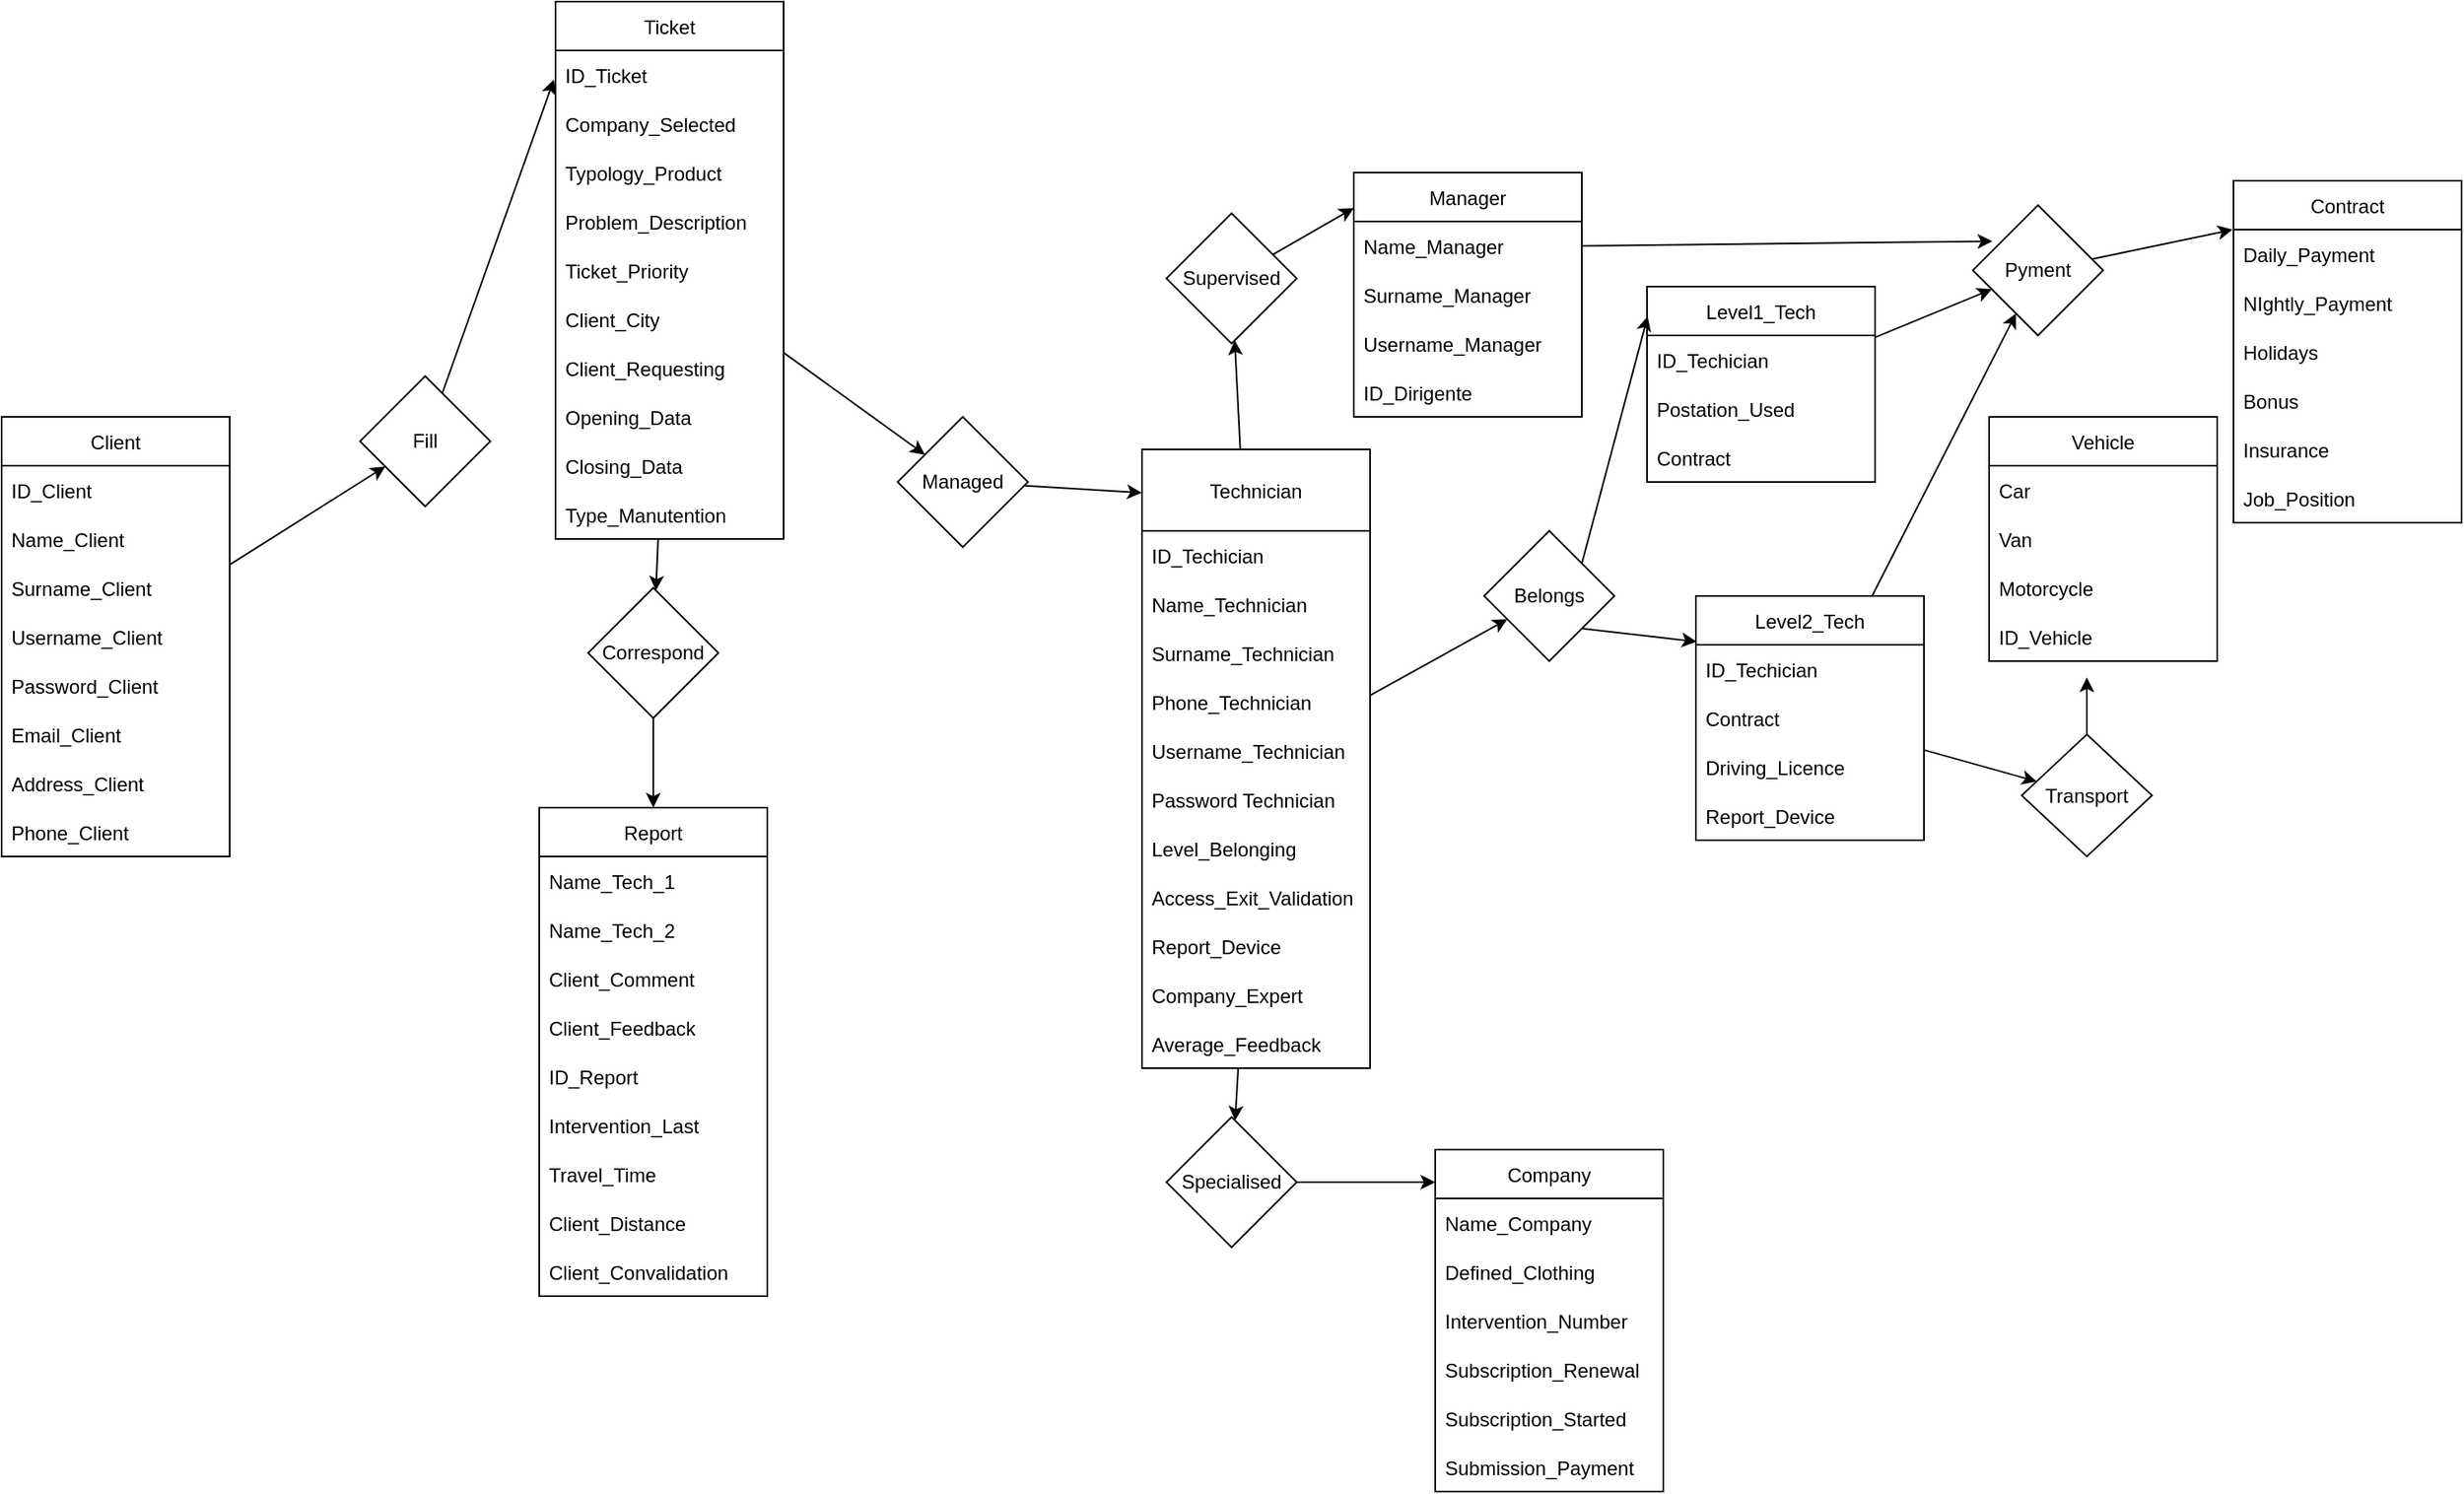 <mxfile version="16.6.4" type="device"><diagram id="C5RBs43oDa-KdzZeNtuy" name="Page-1"><mxGraphModel dx="2653" dy="1939" grid="1" gridSize="10" guides="1" tooltips="1" connect="1" arrows="1" fold="1" page="1" pageScale="1" pageWidth="827" pageHeight="1169" math="0" shadow="0"><root><mxCell id="WIyWlLk6GJQsqaUBKTNV-0"/><mxCell id="WIyWlLk6GJQsqaUBKTNV-1" parent="WIyWlLk6GJQsqaUBKTNV-0"/><mxCell id="3QxS3vAIJw-HmGF36-aS-28" value="" style="edgeStyle=none;rounded=0;orthogonalLoop=1;jettySize=auto;html=1;" parent="WIyWlLk6GJQsqaUBKTNV-1" source="3QxS3vAIJw-HmGF36-aS-18" target="3QxS3vAIJw-HmGF36-aS-27" edge="1"><mxGeometry relative="1" as="geometry"/></mxCell><object label="Client" id="3QxS3vAIJw-HmGF36-aS-18"><mxCell style="swimlane;fontStyle=0;childLayout=stackLayout;horizontal=1;startSize=30;horizontalStack=0;resizeParent=1;resizeParentMax=0;resizeLast=0;collapsible=1;marginBottom=0;" parent="WIyWlLk6GJQsqaUBKTNV-1" vertex="1"><mxGeometry x="-340" y="190" width="140" height="270" as="geometry"><mxRectangle x="-210" y="190" width="60" height="30" as="alternateBounds"/></mxGeometry></mxCell></object><mxCell id="3QxS3vAIJw-HmGF36-aS-19" value="ID_Client" style="text;strokeColor=none;fillColor=none;align=left;verticalAlign=middle;spacingLeft=4;spacingRight=4;overflow=hidden;points=[[0,0.5],[1,0.5]];portConstraint=eastwest;rotatable=0;" parent="3QxS3vAIJw-HmGF36-aS-18" vertex="1"><mxGeometry y="30" width="140" height="30" as="geometry"/></mxCell><mxCell id="3QxS3vAIJw-HmGF36-aS-20" value="Name_Client" style="text;strokeColor=none;fillColor=none;align=left;verticalAlign=middle;spacingLeft=4;spacingRight=4;overflow=hidden;points=[[0,0.5],[1,0.5]];portConstraint=eastwest;rotatable=0;" parent="3QxS3vAIJw-HmGF36-aS-18" vertex="1"><mxGeometry y="60" width="140" height="30" as="geometry"/></mxCell><mxCell id="3QxS3vAIJw-HmGF36-aS-21" value="Surname_Client" style="text;strokeColor=none;fillColor=none;align=left;verticalAlign=middle;spacingLeft=4;spacingRight=4;overflow=hidden;points=[[0,0.5],[1,0.5]];portConstraint=eastwest;rotatable=0;" parent="3QxS3vAIJw-HmGF36-aS-18" vertex="1"><mxGeometry y="90" width="140" height="30" as="geometry"/></mxCell><mxCell id="3QxS3vAIJw-HmGF36-aS-22" value="Username_Client" style="text;strokeColor=none;fillColor=none;align=left;verticalAlign=middle;spacingLeft=4;spacingRight=4;overflow=hidden;points=[[0,0.5],[1,0.5]];portConstraint=eastwest;rotatable=0;" parent="3QxS3vAIJw-HmGF36-aS-18" vertex="1"><mxGeometry y="120" width="140" height="30" as="geometry"/></mxCell><mxCell id="3QxS3vAIJw-HmGF36-aS-23" value="Password_Client" style="text;strokeColor=none;fillColor=none;align=left;verticalAlign=middle;spacingLeft=4;spacingRight=4;overflow=hidden;points=[[0,0.5],[1,0.5]];portConstraint=eastwest;rotatable=0;" parent="3QxS3vAIJw-HmGF36-aS-18" vertex="1"><mxGeometry y="150" width="140" height="30" as="geometry"/></mxCell><mxCell id="3QxS3vAIJw-HmGF36-aS-24" value="Email_Client" style="text;strokeColor=none;fillColor=none;align=left;verticalAlign=middle;spacingLeft=4;spacingRight=4;overflow=hidden;points=[[0,0.5],[1,0.5]];portConstraint=eastwest;rotatable=0;" parent="3QxS3vAIJw-HmGF36-aS-18" vertex="1"><mxGeometry y="180" width="140" height="30" as="geometry"/></mxCell><mxCell id="3QxS3vAIJw-HmGF36-aS-25" value="Address_Client" style="text;strokeColor=none;fillColor=none;align=left;verticalAlign=middle;spacingLeft=4;spacingRight=4;overflow=hidden;points=[[0,0.5],[1,0.5]];portConstraint=eastwest;rotatable=0;" parent="3QxS3vAIJw-HmGF36-aS-18" vertex="1"><mxGeometry y="210" width="140" height="30" as="geometry"/></mxCell><mxCell id="3QxS3vAIJw-HmGF36-aS-26" value="Phone_Client" style="text;strokeColor=none;fillColor=none;align=left;verticalAlign=middle;spacingLeft=4;spacingRight=4;overflow=hidden;points=[[0,0.5],[1,0.5]];portConstraint=eastwest;rotatable=0;" parent="3QxS3vAIJw-HmGF36-aS-18" vertex="1"><mxGeometry y="240" width="140" height="30" as="geometry"/></mxCell><mxCell id="3QxS3vAIJw-HmGF36-aS-110" value="" style="edgeStyle=none;rounded=0;orthogonalLoop=1;jettySize=auto;html=1;entryX=-0.007;entryY=0.145;entryDx=0;entryDy=0;entryPerimeter=0;" parent="WIyWlLk6GJQsqaUBKTNV-1" source="3QxS3vAIJw-HmGF36-aS-27" target="3QxS3vAIJw-HmGF36-aS-106" edge="1"><mxGeometry relative="1" as="geometry"/></mxCell><mxCell id="3QxS3vAIJw-HmGF36-aS-27" value="Fill" style="rhombus;whiteSpace=wrap;html=1;fontStyle=0;startSize=30;" parent="WIyWlLk6GJQsqaUBKTNV-1" vertex="1"><mxGeometry x="-120" y="165" width="80" height="80" as="geometry"/></mxCell><mxCell id="3QxS3vAIJw-HmGF36-aS-54" value="" style="edgeStyle=none;rounded=0;orthogonalLoop=1;jettySize=auto;html=1;" parent="WIyWlLk6GJQsqaUBKTNV-1" source="3QxS3vAIJw-HmGF36-aS-29" target="3QxS3vAIJw-HmGF36-aS-53" edge="1"><mxGeometry relative="1" as="geometry"/></mxCell><mxCell id="3QxS3vAIJw-HmGF36-aS-96" value="" style="edgeStyle=none;rounded=0;orthogonalLoop=1;jettySize=auto;html=1;" parent="WIyWlLk6GJQsqaUBKTNV-1" source="3QxS3vAIJw-HmGF36-aS-29" target="3QxS3vAIJw-HmGF36-aS-95" edge="1"><mxGeometry relative="1" as="geometry"/></mxCell><mxCell id="3QxS3vAIJw-HmGF36-aS-149" value="" style="edgeStyle=none;rounded=0;orthogonalLoop=1;jettySize=auto;html=1;" parent="WIyWlLk6GJQsqaUBKTNV-1" source="3QxS3vAIJw-HmGF36-aS-29" target="3QxS3vAIJw-HmGF36-aS-148" edge="1"><mxGeometry relative="1" as="geometry"/></mxCell><mxCell id="3QxS3vAIJw-HmGF36-aS-29" value="Technician" style="swimlane;fontStyle=0;childLayout=stackLayout;horizontal=1;startSize=50;horizontalStack=0;resizeParent=1;resizeParentMax=0;resizeLast=0;collapsible=1;marginBottom=0;" parent="WIyWlLk6GJQsqaUBKTNV-1" vertex="1"><mxGeometry x="360" y="210" width="140" height="380" as="geometry"><mxRectangle x="360" y="210" width="90" height="50" as="alternateBounds"/></mxGeometry></mxCell><mxCell id="3QxS3vAIJw-HmGF36-aS-30" value="ID_Techician" style="text;strokeColor=none;fillColor=none;align=left;verticalAlign=middle;spacingLeft=4;spacingRight=4;overflow=hidden;points=[[0,0.5],[1,0.5]];portConstraint=eastwest;rotatable=0;" parent="3QxS3vAIJw-HmGF36-aS-29" vertex="1"><mxGeometry y="50" width="140" height="30" as="geometry"/></mxCell><mxCell id="3QxS3vAIJw-HmGF36-aS-31" value="Name_Technician" style="text;strokeColor=none;fillColor=none;align=left;verticalAlign=middle;spacingLeft=4;spacingRight=4;overflow=hidden;points=[[0,0.5],[1,0.5]];portConstraint=eastwest;rotatable=0;" parent="3QxS3vAIJw-HmGF36-aS-29" vertex="1"><mxGeometry y="80" width="140" height="30" as="geometry"/></mxCell><mxCell id="3QxS3vAIJw-HmGF36-aS-32" value="Surname_Technician" style="text;strokeColor=none;fillColor=none;align=left;verticalAlign=middle;spacingLeft=4;spacingRight=4;overflow=hidden;points=[[0,0.5],[1,0.5]];portConstraint=eastwest;rotatable=0;" parent="3QxS3vAIJw-HmGF36-aS-29" vertex="1"><mxGeometry y="110" width="140" height="30" as="geometry"/></mxCell><mxCell id="3QxS3vAIJw-HmGF36-aS-36" value="Phone_Technician" style="text;strokeColor=none;fillColor=none;align=left;verticalAlign=middle;spacingLeft=4;spacingRight=4;overflow=hidden;points=[[0,0.5],[1,0.5]];portConstraint=eastwest;rotatable=0;" parent="3QxS3vAIJw-HmGF36-aS-29" vertex="1"><mxGeometry y="140" width="140" height="30" as="geometry"/></mxCell><mxCell id="3QxS3vAIJw-HmGF36-aS-37" value="Username_Technician" style="text;strokeColor=none;fillColor=none;align=left;verticalAlign=middle;spacingLeft=4;spacingRight=4;overflow=hidden;points=[[0,0.5],[1,0.5]];portConstraint=eastwest;rotatable=0;" parent="3QxS3vAIJw-HmGF36-aS-29" vertex="1"><mxGeometry y="170" width="140" height="30" as="geometry"/></mxCell><mxCell id="3QxS3vAIJw-HmGF36-aS-38" value="Password Technician" style="text;strokeColor=none;fillColor=none;align=left;verticalAlign=middle;spacingLeft=4;spacingRight=4;overflow=hidden;points=[[0,0.5],[1,0.5]];portConstraint=eastwest;rotatable=0;" parent="3QxS3vAIJw-HmGF36-aS-29" vertex="1"><mxGeometry y="200" width="140" height="30" as="geometry"/></mxCell><mxCell id="3QxS3vAIJw-HmGF36-aS-46" value="Level_Belonging" style="text;strokeColor=none;fillColor=none;align=left;verticalAlign=middle;spacingLeft=4;spacingRight=4;overflow=hidden;points=[[0,0.5],[1,0.5]];portConstraint=eastwest;rotatable=0;" parent="3QxS3vAIJw-HmGF36-aS-29" vertex="1"><mxGeometry y="230" width="140" height="30" as="geometry"/></mxCell><mxCell id="3QxS3vAIJw-HmGF36-aS-70" value="Access_Exit_Validation" style="text;strokeColor=none;fillColor=none;align=left;verticalAlign=middle;spacingLeft=4;spacingRight=4;overflow=hidden;points=[[0,0.5],[1,0.5]];portConstraint=eastwest;rotatable=0;" parent="3QxS3vAIJw-HmGF36-aS-29" vertex="1"><mxGeometry y="260" width="140" height="30" as="geometry"/></mxCell><mxCell id="3QxS3vAIJw-HmGF36-aS-71" value="Report_Device" style="text;strokeColor=none;fillColor=none;align=left;verticalAlign=middle;spacingLeft=4;spacingRight=4;overflow=hidden;points=[[0,0.5],[1,0.5]];portConstraint=eastwest;rotatable=0;" parent="3QxS3vAIJw-HmGF36-aS-29" vertex="1"><mxGeometry y="290" width="140" height="30" as="geometry"/></mxCell><mxCell id="3QxS3vAIJw-HmGF36-aS-105" value="Company_Expert" style="text;strokeColor=none;fillColor=none;align=left;verticalAlign=middle;spacingLeft=4;spacingRight=4;overflow=hidden;points=[[0,0.5],[1,0.5]];portConstraint=eastwest;rotatable=0;" parent="3QxS3vAIJw-HmGF36-aS-29" vertex="1"><mxGeometry y="320" width="140" height="30" as="geometry"/></mxCell><mxCell id="3QxS3vAIJw-HmGF36-aS-132" value="Average_Feedback" style="text;strokeColor=none;fillColor=none;align=left;verticalAlign=middle;spacingLeft=4;spacingRight=4;overflow=hidden;points=[[0,0.5],[1,0.5]];portConstraint=eastwest;rotatable=0;" parent="3QxS3vAIJw-HmGF36-aS-29" vertex="1"><mxGeometry y="350" width="140" height="30" as="geometry"/></mxCell><mxCell id="3QxS3vAIJw-HmGF36-aS-94" value="" style="edgeStyle=none;rounded=0;orthogonalLoop=1;jettySize=auto;html=1;" parent="WIyWlLk6GJQsqaUBKTNV-1" source="3QxS3vAIJw-HmGF36-aS-47" target="3QxS3vAIJw-HmGF36-aS-92" edge="1"><mxGeometry relative="1" as="geometry"/></mxCell><mxCell id="3QxS3vAIJw-HmGF36-aS-47" value="Level1_Tech" style="swimlane;fontStyle=0;childLayout=stackLayout;horizontal=1;startSize=30;horizontalStack=0;resizeParent=1;resizeParentMax=0;resizeLast=0;collapsible=1;marginBottom=0;" parent="WIyWlLk6GJQsqaUBKTNV-1" vertex="1"><mxGeometry x="670" y="110" width="140" height="120" as="geometry"><mxRectangle x="710" y="110" width="100" height="30" as="alternateBounds"/></mxGeometry></mxCell><mxCell id="3QxS3vAIJw-HmGF36-aS-48" value="ID_Techician" style="text;strokeColor=none;fillColor=none;align=left;verticalAlign=middle;spacingLeft=4;spacingRight=4;overflow=hidden;points=[[0,0.5],[1,0.5]];portConstraint=eastwest;rotatable=0;" parent="3QxS3vAIJw-HmGF36-aS-47" vertex="1"><mxGeometry y="30" width="140" height="30" as="geometry"/></mxCell><mxCell id="3QxS3vAIJw-HmGF36-aS-49" value="Postation_Used" style="text;strokeColor=none;fillColor=none;align=left;verticalAlign=middle;spacingLeft=4;spacingRight=4;overflow=hidden;points=[[0,0.5],[1,0.5]];portConstraint=eastwest;rotatable=0;" parent="3QxS3vAIJw-HmGF36-aS-47" vertex="1"><mxGeometry y="60" width="140" height="30" as="geometry"/></mxCell><mxCell id="3QxS3vAIJw-HmGF36-aS-50" value="Contract" style="text;strokeColor=none;fillColor=none;align=left;verticalAlign=middle;spacingLeft=4;spacingRight=4;overflow=hidden;points=[[0,0.5],[1,0.5]];portConstraint=eastwest;rotatable=0;" parent="3QxS3vAIJw-HmGF36-aS-47" vertex="1"><mxGeometry y="90" width="140" height="30" as="geometry"/></mxCell><mxCell id="3QxS3vAIJw-HmGF36-aS-56" style="edgeStyle=none;rounded=0;orthogonalLoop=1;jettySize=auto;html=1;exitX=1;exitY=0;exitDx=0;exitDy=0;entryX=0.003;entryY=0.152;entryDx=0;entryDy=0;entryPerimeter=0;" parent="WIyWlLk6GJQsqaUBKTNV-1" source="3QxS3vAIJw-HmGF36-aS-53" target="3QxS3vAIJw-HmGF36-aS-47" edge="1"><mxGeometry relative="1" as="geometry"/></mxCell><mxCell id="3QxS3vAIJw-HmGF36-aS-61" style="edgeStyle=none;rounded=0;orthogonalLoop=1;jettySize=auto;html=1;exitX=1;exitY=1;exitDx=0;exitDy=0;entryX=0.003;entryY=0.187;entryDx=0;entryDy=0;entryPerimeter=0;" parent="WIyWlLk6GJQsqaUBKTNV-1" source="3QxS3vAIJw-HmGF36-aS-53" target="3QxS3vAIJw-HmGF36-aS-57" edge="1"><mxGeometry relative="1" as="geometry"/></mxCell><mxCell id="3QxS3vAIJw-HmGF36-aS-53" value="Belongs" style="rhombus;whiteSpace=wrap;html=1;fontStyle=0;startSize=30;" parent="WIyWlLk6GJQsqaUBKTNV-1" vertex="1"><mxGeometry x="570" y="260" width="80" height="80" as="geometry"/></mxCell><mxCell id="3QxS3vAIJw-HmGF36-aS-55" style="edgeStyle=none;rounded=0;orthogonalLoop=1;jettySize=auto;html=1;exitX=0.25;exitY=0;exitDx=0;exitDy=0;" parent="WIyWlLk6GJQsqaUBKTNV-1" source="3QxS3vAIJw-HmGF36-aS-47" target="3QxS3vAIJw-HmGF36-aS-47" edge="1"><mxGeometry relative="1" as="geometry"/></mxCell><mxCell id="3QxS3vAIJw-HmGF36-aS-86" value="" style="edgeStyle=none;rounded=0;orthogonalLoop=1;jettySize=auto;html=1;" parent="WIyWlLk6GJQsqaUBKTNV-1" source="3QxS3vAIJw-HmGF36-aS-57" target="3QxS3vAIJw-HmGF36-aS-85" edge="1"><mxGeometry relative="1" as="geometry"/></mxCell><mxCell id="3QxS3vAIJw-HmGF36-aS-93" value="" style="edgeStyle=none;rounded=0;orthogonalLoop=1;jettySize=auto;html=1;" parent="WIyWlLk6GJQsqaUBKTNV-1" source="3QxS3vAIJw-HmGF36-aS-57" target="3QxS3vAIJw-HmGF36-aS-92" edge="1"><mxGeometry relative="1" as="geometry"/></mxCell><mxCell id="3QxS3vAIJw-HmGF36-aS-57" value="Level2_Tech" style="swimlane;fontStyle=0;childLayout=stackLayout;horizontal=1;startSize=30;horizontalStack=0;resizeParent=1;resizeParentMax=0;resizeLast=0;collapsible=1;marginBottom=0;" parent="WIyWlLk6GJQsqaUBKTNV-1" vertex="1"><mxGeometry x="700" y="300" width="140" height="150" as="geometry"><mxRectangle x="700" y="300" width="100" height="30" as="alternateBounds"/></mxGeometry></mxCell><mxCell id="3QxS3vAIJw-HmGF36-aS-58" value="ID_Techician" style="text;strokeColor=none;fillColor=none;align=left;verticalAlign=middle;spacingLeft=4;spacingRight=4;overflow=hidden;points=[[0,0.5],[1,0.5]];portConstraint=eastwest;rotatable=0;" parent="3QxS3vAIJw-HmGF36-aS-57" vertex="1"><mxGeometry y="30" width="140" height="30" as="geometry"/></mxCell><mxCell id="3QxS3vAIJw-HmGF36-aS-59" value="Contract" style="text;strokeColor=none;fillColor=none;align=left;verticalAlign=middle;spacingLeft=4;spacingRight=4;overflow=hidden;points=[[0,0.5],[1,0.5]];portConstraint=eastwest;rotatable=0;" parent="3QxS3vAIJw-HmGF36-aS-57" vertex="1"><mxGeometry y="60" width="140" height="30" as="geometry"/></mxCell><mxCell id="3QxS3vAIJw-HmGF36-aS-60" value="Driving_Licence" style="text;strokeColor=none;fillColor=none;align=left;verticalAlign=middle;spacingLeft=4;spacingRight=4;overflow=hidden;points=[[0,0.5],[1,0.5]];portConstraint=eastwest;rotatable=0;" parent="3QxS3vAIJw-HmGF36-aS-57" vertex="1"><mxGeometry y="90" width="140" height="30" as="geometry"/></mxCell><mxCell id="3QxS3vAIJw-HmGF36-aS-72" value="Report_Device" style="text;strokeColor=none;fillColor=none;align=left;verticalAlign=middle;spacingLeft=4;spacingRight=4;overflow=hidden;points=[[0,0.5],[1,0.5]];portConstraint=eastwest;rotatable=0;" parent="3QxS3vAIJw-HmGF36-aS-57" vertex="1"><mxGeometry y="120" width="140" height="30" as="geometry"/></mxCell><mxCell id="3QxS3vAIJw-HmGF36-aS-91" value="" style="edgeStyle=none;rounded=0;orthogonalLoop=1;jettySize=auto;html=1;" parent="WIyWlLk6GJQsqaUBKTNV-1" source="3QxS3vAIJw-HmGF36-aS-85" edge="1"><mxGeometry relative="1" as="geometry"><mxPoint x="940" y="350" as="targetPoint"/></mxGeometry></mxCell><mxCell id="3QxS3vAIJw-HmGF36-aS-85" value="Transport" style="rhombus;whiteSpace=wrap;html=1;fontStyle=0;startSize=30;" parent="WIyWlLk6GJQsqaUBKTNV-1" vertex="1"><mxGeometry x="900" y="385" width="80" height="75" as="geometry"/></mxCell><mxCell id="3QxS3vAIJw-HmGF36-aS-87" value="Vehicle" style="swimlane;fontStyle=0;childLayout=stackLayout;horizontal=1;startSize=30;horizontalStack=0;resizeParent=1;resizeParentMax=0;resizeLast=0;collapsible=1;marginBottom=0;" parent="WIyWlLk6GJQsqaUBKTNV-1" vertex="1"><mxGeometry x="880" y="190" width="140" height="150" as="geometry"><mxRectangle x="900" y="190" width="70" height="30" as="alternateBounds"/></mxGeometry></mxCell><mxCell id="3QxS3vAIJw-HmGF36-aS-88" value="Car" style="text;strokeColor=none;fillColor=none;align=left;verticalAlign=middle;spacingLeft=4;spacingRight=4;overflow=hidden;points=[[0,0.5],[1,0.5]];portConstraint=eastwest;rotatable=0;" parent="3QxS3vAIJw-HmGF36-aS-87" vertex="1"><mxGeometry y="30" width="140" height="30" as="geometry"/></mxCell><mxCell id="3QxS3vAIJw-HmGF36-aS-89" value="Van" style="text;strokeColor=none;fillColor=none;align=left;verticalAlign=middle;spacingLeft=4;spacingRight=4;overflow=hidden;points=[[0,0.5],[1,0.5]];portConstraint=eastwest;rotatable=0;" parent="3QxS3vAIJw-HmGF36-aS-87" vertex="1"><mxGeometry y="60" width="140" height="30" as="geometry"/></mxCell><mxCell id="3QxS3vAIJw-HmGF36-aS-90" value="Motorcycle" style="text;strokeColor=none;fillColor=none;align=left;verticalAlign=middle;spacingLeft=4;spacingRight=4;overflow=hidden;points=[[0,0.5],[1,0.5]];portConstraint=eastwest;rotatable=0;" parent="3QxS3vAIJw-HmGF36-aS-87" vertex="1"><mxGeometry y="90" width="140" height="30" as="geometry"/></mxCell><mxCell id="3QxS3vAIJw-HmGF36-aS-167" value="ID_Vehicle" style="text;strokeColor=none;fillColor=none;align=left;verticalAlign=middle;spacingLeft=4;spacingRight=4;overflow=hidden;points=[[0,0.5],[1,0.5]];portConstraint=eastwest;rotatable=0;" parent="3QxS3vAIJw-HmGF36-aS-87" vertex="1"><mxGeometry y="120" width="140" height="30" as="geometry"/></mxCell><mxCell id="3QxS3vAIJw-HmGF36-aS-130" value="" style="edgeStyle=none;rounded=0;orthogonalLoop=1;jettySize=auto;html=1;entryX=-0.004;entryY=0.143;entryDx=0;entryDy=0;entryPerimeter=0;" parent="WIyWlLk6GJQsqaUBKTNV-1" source="3QxS3vAIJw-HmGF36-aS-92" target="3QxS3vAIJw-HmGF36-aS-126" edge="1"><mxGeometry relative="1" as="geometry"/></mxCell><mxCell id="3QxS3vAIJw-HmGF36-aS-92" value="Pyment" style="rhombus;whiteSpace=wrap;html=1;fontStyle=0;startSize=30;" parent="WIyWlLk6GJQsqaUBKTNV-1" vertex="1"><mxGeometry x="870" y="60" width="80" height="80" as="geometry"/></mxCell><mxCell id="3QxS3vAIJw-HmGF36-aS-101" value="" style="edgeStyle=none;rounded=0;orthogonalLoop=1;jettySize=auto;html=1;entryX=0;entryY=0.145;entryDx=0;entryDy=0;entryPerimeter=0;" parent="WIyWlLk6GJQsqaUBKTNV-1" source="3QxS3vAIJw-HmGF36-aS-95" target="3QxS3vAIJw-HmGF36-aS-97" edge="1"><mxGeometry relative="1" as="geometry"/></mxCell><mxCell id="3QxS3vAIJw-HmGF36-aS-95" value="Supervised" style="rhombus;whiteSpace=wrap;html=1;fontStyle=0;startSize=30;" parent="WIyWlLk6GJQsqaUBKTNV-1" vertex="1"><mxGeometry x="375" y="65" width="80" height="80" as="geometry"/></mxCell><mxCell id="3QxS3vAIJw-HmGF36-aS-97" value="Manager" style="swimlane;fontStyle=0;childLayout=stackLayout;horizontal=1;startSize=30;horizontalStack=0;resizeParent=1;resizeParentMax=0;resizeLast=0;collapsible=1;marginBottom=0;" parent="WIyWlLk6GJQsqaUBKTNV-1" vertex="1"><mxGeometry x="490" y="40" width="140" height="150" as="geometry"><mxRectangle x="490" y="40" width="80" height="30" as="alternateBounds"/></mxGeometry></mxCell><mxCell id="3QxS3vAIJw-HmGF36-aS-98" value="Name_Manager" style="text;strokeColor=none;fillColor=none;align=left;verticalAlign=middle;spacingLeft=4;spacingRight=4;overflow=hidden;points=[[0,0.5],[1,0.5]];portConstraint=eastwest;rotatable=0;" parent="3QxS3vAIJw-HmGF36-aS-97" vertex="1"><mxGeometry y="30" width="140" height="30" as="geometry"/></mxCell><mxCell id="3QxS3vAIJw-HmGF36-aS-99" value="Surname_Manager" style="text;strokeColor=none;fillColor=none;align=left;verticalAlign=middle;spacingLeft=4;spacingRight=4;overflow=hidden;points=[[0,0.5],[1,0.5]];portConstraint=eastwest;rotatable=0;" parent="3QxS3vAIJw-HmGF36-aS-97" vertex="1"><mxGeometry y="60" width="140" height="30" as="geometry"/></mxCell><mxCell id="3QxS3vAIJw-HmGF36-aS-100" value="Username_Manager" style="text;strokeColor=none;fillColor=none;align=left;verticalAlign=middle;spacingLeft=4;spacingRight=4;overflow=hidden;points=[[0,0.5],[1,0.5]];portConstraint=eastwest;rotatable=0;" parent="3QxS3vAIJw-HmGF36-aS-97" vertex="1"><mxGeometry y="90" width="140" height="30" as="geometry"/></mxCell><mxCell id="3QxS3vAIJw-HmGF36-aS-103" value="ID_Dirigente" style="text;strokeColor=none;fillColor=none;align=left;verticalAlign=middle;spacingLeft=4;spacingRight=4;overflow=hidden;points=[[0,0.5],[1,0.5]];portConstraint=eastwest;rotatable=0;" parent="3QxS3vAIJw-HmGF36-aS-97" vertex="1"><mxGeometry y="120" width="140" height="30" as="geometry"/></mxCell><mxCell id="3QxS3vAIJw-HmGF36-aS-102" style="edgeStyle=none;rounded=0;orthogonalLoop=1;jettySize=auto;html=1;exitX=1;exitY=0.5;exitDx=0;exitDy=0;entryX=0.15;entryY=0.277;entryDx=0;entryDy=0;entryPerimeter=0;" parent="WIyWlLk6GJQsqaUBKTNV-1" source="3QxS3vAIJw-HmGF36-aS-98" target="3QxS3vAIJw-HmGF36-aS-92" edge="1"><mxGeometry relative="1" as="geometry"/></mxCell><mxCell id="3QxS3vAIJw-HmGF36-aS-113" value="" style="edgeStyle=none;rounded=0;orthogonalLoop=1;jettySize=auto;html=1;" parent="WIyWlLk6GJQsqaUBKTNV-1" source="3QxS3vAIJw-HmGF36-aS-106" target="3QxS3vAIJw-HmGF36-aS-112" edge="1"><mxGeometry relative="1" as="geometry"/></mxCell><mxCell id="3QxS3vAIJw-HmGF36-aS-154" value="" style="edgeStyle=none;rounded=0;orthogonalLoop=1;jettySize=auto;html=1;" parent="WIyWlLk6GJQsqaUBKTNV-1" source="3QxS3vAIJw-HmGF36-aS-106" target="3QxS3vAIJw-HmGF36-aS-153" edge="1"><mxGeometry relative="1" as="geometry"/></mxCell><mxCell id="3QxS3vAIJw-HmGF36-aS-106" value="Ticket" style="swimlane;fontStyle=0;childLayout=stackLayout;horizontal=1;startSize=30;horizontalStack=0;resizeParent=1;resizeParentMax=0;resizeLast=0;collapsible=1;marginBottom=0;" parent="WIyWlLk6GJQsqaUBKTNV-1" vertex="1"><mxGeometry y="-65" width="140" height="330" as="geometry"><mxRectangle x="30" y="210" width="60" height="30" as="alternateBounds"/></mxGeometry></mxCell><mxCell id="3QxS3vAIJw-HmGF36-aS-107" value="ID_Ticket" style="text;strokeColor=none;fillColor=none;align=left;verticalAlign=middle;spacingLeft=4;spacingRight=4;overflow=hidden;points=[[0,0.5],[1,0.5]];portConstraint=eastwest;rotatable=0;" parent="3QxS3vAIJw-HmGF36-aS-106" vertex="1"><mxGeometry y="30" width="140" height="30" as="geometry"/></mxCell><mxCell id="3QxS3vAIJw-HmGF36-aS-111" value="Company_Selected" style="text;strokeColor=none;fillColor=none;align=left;verticalAlign=middle;spacingLeft=4;spacingRight=4;overflow=hidden;points=[[0,0.5],[1,0.5]];portConstraint=eastwest;rotatable=0;" parent="3QxS3vAIJw-HmGF36-aS-106" vertex="1"><mxGeometry y="60" width="140" height="30" as="geometry"/></mxCell><mxCell id="3QxS3vAIJw-HmGF36-aS-108" value="Typology_Product" style="text;strokeColor=none;fillColor=none;align=left;verticalAlign=middle;spacingLeft=4;spacingRight=4;overflow=hidden;points=[[0,0.5],[1,0.5]];portConstraint=eastwest;rotatable=0;" parent="3QxS3vAIJw-HmGF36-aS-106" vertex="1"><mxGeometry y="90" width="140" height="30" as="geometry"/></mxCell><mxCell id="3QxS3vAIJw-HmGF36-aS-109" value="Problem_Description" style="text;strokeColor=none;fillColor=none;align=left;verticalAlign=middle;spacingLeft=4;spacingRight=4;overflow=hidden;points=[[0,0.5],[1,0.5]];portConstraint=eastwest;rotatable=0;" parent="3QxS3vAIJw-HmGF36-aS-106" vertex="1"><mxGeometry y="120" width="140" height="30" as="geometry"/></mxCell><mxCell id="3QxS3vAIJw-HmGF36-aS-117" value="Ticket_Priority" style="text;strokeColor=none;fillColor=none;align=left;verticalAlign=middle;spacingLeft=4;spacingRight=4;overflow=hidden;points=[[0,0.5],[1,0.5]];portConstraint=eastwest;rotatable=0;" parent="3QxS3vAIJw-HmGF36-aS-106" vertex="1"><mxGeometry y="150" width="140" height="30" as="geometry"/></mxCell><mxCell id="3QxS3vAIJw-HmGF36-aS-118" value="Client_City" style="text;strokeColor=none;fillColor=none;align=left;verticalAlign=middle;spacingLeft=4;spacingRight=4;overflow=hidden;points=[[0,0.5],[1,0.5]];portConstraint=eastwest;rotatable=0;" parent="3QxS3vAIJw-HmGF36-aS-106" vertex="1"><mxGeometry y="180" width="140" height="30" as="geometry"/></mxCell><mxCell id="3QxS3vAIJw-HmGF36-aS-119" value="Client_Requesting" style="text;strokeColor=none;fillColor=none;align=left;verticalAlign=middle;spacingLeft=4;spacingRight=4;overflow=hidden;points=[[0,0.5],[1,0.5]];portConstraint=eastwest;rotatable=0;" parent="3QxS3vAIJw-HmGF36-aS-106" vertex="1"><mxGeometry y="210" width="140" height="30" as="geometry"/></mxCell><mxCell id="3QxS3vAIJw-HmGF36-aS-120" value="Opening_Data" style="text;strokeColor=none;fillColor=none;align=left;verticalAlign=middle;spacingLeft=4;spacingRight=4;overflow=hidden;points=[[0,0.5],[1,0.5]];portConstraint=eastwest;rotatable=0;" parent="3QxS3vAIJw-HmGF36-aS-106" vertex="1"><mxGeometry y="240" width="140" height="30" as="geometry"/></mxCell><mxCell id="3QxS3vAIJw-HmGF36-aS-121" value="Closing_Data" style="text;strokeColor=none;fillColor=none;align=left;verticalAlign=middle;spacingLeft=4;spacingRight=4;overflow=hidden;points=[[0,0.5],[1,0.5]];portConstraint=eastwest;rotatable=0;" parent="3QxS3vAIJw-HmGF36-aS-106" vertex="1"><mxGeometry y="270" width="140" height="30" as="geometry"/></mxCell><mxCell id="3QxS3vAIJw-HmGF36-aS-122" value="Type_Manutention" style="text;strokeColor=none;fillColor=none;align=left;verticalAlign=middle;spacingLeft=4;spacingRight=4;overflow=hidden;points=[[0,0.5],[1,0.5]];portConstraint=eastwest;rotatable=0;" parent="3QxS3vAIJw-HmGF36-aS-106" vertex="1"><mxGeometry y="300" width="140" height="30" as="geometry"/></mxCell><mxCell id="3QxS3vAIJw-HmGF36-aS-116" value="" style="edgeStyle=none;rounded=0;orthogonalLoop=1;jettySize=auto;html=1;entryX=-0.001;entryY=0.07;entryDx=0;entryDy=0;entryPerimeter=0;" parent="WIyWlLk6GJQsqaUBKTNV-1" source="3QxS3vAIJw-HmGF36-aS-112" target="3QxS3vAIJw-HmGF36-aS-29" edge="1"><mxGeometry relative="1" as="geometry"><mxPoint x="415" y="560" as="targetPoint"/></mxGeometry></mxCell><mxCell id="3QxS3vAIJw-HmGF36-aS-112" value="Managed" style="rhombus;whiteSpace=wrap;html=1;fontStyle=0;startSize=30;" parent="WIyWlLk6GJQsqaUBKTNV-1" vertex="1"><mxGeometry x="210" y="190" width="80" height="80" as="geometry"/></mxCell><mxCell id="3QxS3vAIJw-HmGF36-aS-126" value="Contract" style="swimlane;fontStyle=0;childLayout=stackLayout;horizontal=1;startSize=30;horizontalStack=0;resizeParent=1;resizeParentMax=0;resizeLast=0;collapsible=1;marginBottom=0;" parent="WIyWlLk6GJQsqaUBKTNV-1" vertex="1"><mxGeometry x="1030" y="45" width="140" height="210" as="geometry"><mxRectangle x="1030" y="45" width="80" height="30" as="alternateBounds"/></mxGeometry></mxCell><mxCell id="3QxS3vAIJw-HmGF36-aS-127" value="Daily_Payment" style="text;strokeColor=none;fillColor=none;align=left;verticalAlign=middle;spacingLeft=4;spacingRight=4;overflow=hidden;points=[[0,0.5],[1,0.5]];portConstraint=eastwest;rotatable=0;" parent="3QxS3vAIJw-HmGF36-aS-126" vertex="1"><mxGeometry y="30" width="140" height="30" as="geometry"/></mxCell><mxCell id="3QxS3vAIJw-HmGF36-aS-128" value="NIghtly_Payment" style="text;strokeColor=none;fillColor=none;align=left;verticalAlign=middle;spacingLeft=4;spacingRight=4;overflow=hidden;points=[[0,0.5],[1,0.5]];portConstraint=eastwest;rotatable=0;" parent="3QxS3vAIJw-HmGF36-aS-126" vertex="1"><mxGeometry y="60" width="140" height="30" as="geometry"/></mxCell><mxCell id="3QxS3vAIJw-HmGF36-aS-129" value="Holidays" style="text;strokeColor=none;fillColor=none;align=left;verticalAlign=middle;spacingLeft=4;spacingRight=4;overflow=hidden;points=[[0,0.5],[1,0.5]];portConstraint=eastwest;rotatable=0;" parent="3QxS3vAIJw-HmGF36-aS-126" vertex="1"><mxGeometry y="90" width="140" height="30" as="geometry"/></mxCell><mxCell id="3QxS3vAIJw-HmGF36-aS-131" value="Bonus" style="text;strokeColor=none;fillColor=none;align=left;verticalAlign=middle;spacingLeft=4;spacingRight=4;overflow=hidden;points=[[0,0.5],[1,0.5]];portConstraint=eastwest;rotatable=0;" parent="3QxS3vAIJw-HmGF36-aS-126" vertex="1"><mxGeometry y="120" width="140" height="30" as="geometry"/></mxCell><mxCell id="3QxS3vAIJw-HmGF36-aS-133" value="Insurance" style="text;strokeColor=none;fillColor=none;align=left;verticalAlign=middle;spacingLeft=4;spacingRight=4;overflow=hidden;points=[[0,0.5],[1,0.5]];portConstraint=eastwest;rotatable=0;" parent="3QxS3vAIJw-HmGF36-aS-126" vertex="1"><mxGeometry y="150" width="140" height="30" as="geometry"/></mxCell><mxCell id="3QxS3vAIJw-HmGF36-aS-140" value="Job_Position" style="text;strokeColor=none;fillColor=none;align=left;verticalAlign=middle;spacingLeft=4;spacingRight=4;overflow=hidden;points=[[0,0.5],[1,0.5]];portConstraint=eastwest;rotatable=0;" parent="3QxS3vAIJw-HmGF36-aS-126" vertex="1"><mxGeometry y="180" width="140" height="30" as="geometry"/></mxCell><mxCell id="3QxS3vAIJw-HmGF36-aS-141" value="Company" style="swimlane;fontStyle=0;childLayout=stackLayout;horizontal=1;startSize=30;horizontalStack=0;resizeParent=1;resizeParentMax=0;resizeLast=0;collapsible=1;marginBottom=0;" parent="WIyWlLk6GJQsqaUBKTNV-1" vertex="1"><mxGeometry x="540" y="640" width="140" height="210" as="geometry"><mxRectangle x="365" y="460" width="80" height="30" as="alternateBounds"/></mxGeometry></mxCell><mxCell id="3QxS3vAIJw-HmGF36-aS-142" value="Name_Company" style="text;strokeColor=none;fillColor=none;align=left;verticalAlign=middle;spacingLeft=4;spacingRight=4;overflow=hidden;points=[[0,0.5],[1,0.5]];portConstraint=eastwest;rotatable=0;" parent="3QxS3vAIJw-HmGF36-aS-141" vertex="1"><mxGeometry y="30" width="140" height="30" as="geometry"/></mxCell><mxCell id="3QxS3vAIJw-HmGF36-aS-143" value="Defined_Clothing" style="text;strokeColor=none;fillColor=none;align=left;verticalAlign=middle;spacingLeft=4;spacingRight=4;overflow=hidden;points=[[0,0.5],[1,0.5]];portConstraint=eastwest;rotatable=0;" parent="3QxS3vAIJw-HmGF36-aS-141" vertex="1"><mxGeometry y="60" width="140" height="30" as="geometry"/></mxCell><mxCell id="3QxS3vAIJw-HmGF36-aS-144" value="Intervention_Number" style="text;strokeColor=none;fillColor=none;align=left;verticalAlign=middle;spacingLeft=4;spacingRight=4;overflow=hidden;points=[[0,0.5],[1,0.5]];portConstraint=eastwest;rotatable=0;" parent="3QxS3vAIJw-HmGF36-aS-141" vertex="1"><mxGeometry y="90" width="140" height="30" as="geometry"/></mxCell><mxCell id="3QxS3vAIJw-HmGF36-aS-145" value="Subscription_Renewal" style="text;strokeColor=none;fillColor=none;align=left;verticalAlign=middle;spacingLeft=4;spacingRight=4;overflow=hidden;points=[[0,0.5],[1,0.5]];portConstraint=eastwest;rotatable=0;" parent="3QxS3vAIJw-HmGF36-aS-141" vertex="1"><mxGeometry y="120" width="140" height="30" as="geometry"/></mxCell><mxCell id="3QxS3vAIJw-HmGF36-aS-146" value="Subscription_Started" style="text;strokeColor=none;fillColor=none;align=left;verticalAlign=middle;spacingLeft=4;spacingRight=4;overflow=hidden;points=[[0,0.5],[1,0.5]];portConstraint=eastwest;rotatable=0;" parent="3QxS3vAIJw-HmGF36-aS-141" vertex="1"><mxGeometry y="150" width="140" height="30" as="geometry"/></mxCell><mxCell id="3QxS3vAIJw-HmGF36-aS-147" value="Submission_Payment" style="text;strokeColor=none;fillColor=none;align=left;verticalAlign=middle;spacingLeft=4;spacingRight=4;overflow=hidden;points=[[0,0.5],[1,0.5]];portConstraint=eastwest;rotatable=0;" parent="3QxS3vAIJw-HmGF36-aS-141" vertex="1"><mxGeometry y="180" width="140" height="30" as="geometry"/></mxCell><mxCell id="3QxS3vAIJw-HmGF36-aS-166" value="" style="edgeStyle=none;rounded=0;orthogonalLoop=1;jettySize=auto;html=1;" parent="WIyWlLk6GJQsqaUBKTNV-1" source="3QxS3vAIJw-HmGF36-aS-148" edge="1"><mxGeometry relative="1" as="geometry"><mxPoint x="540" y="660" as="targetPoint"/></mxGeometry></mxCell><mxCell id="3QxS3vAIJw-HmGF36-aS-148" value="Specialised" style="rhombus;whiteSpace=wrap;html=1;fontStyle=0;startSize=50;" parent="WIyWlLk6GJQsqaUBKTNV-1" vertex="1"><mxGeometry x="375" y="620" width="80" height="80" as="geometry"/></mxCell><mxCell id="3QxS3vAIJw-HmGF36-aS-159" style="edgeStyle=none;rounded=0;orthogonalLoop=1;jettySize=auto;html=1;exitX=0.5;exitY=1;exitDx=0;exitDy=0;entryX=0.5;entryY=0;entryDx=0;entryDy=0;" parent="WIyWlLk6GJQsqaUBKTNV-1" source="3QxS3vAIJw-HmGF36-aS-153" target="3QxS3vAIJw-HmGF36-aS-155" edge="1"><mxGeometry relative="1" as="geometry"/></mxCell><mxCell id="3QxS3vAIJw-HmGF36-aS-153" value="Correspond" style="rhombus;whiteSpace=wrap;html=1;fontStyle=0;startSize=30;" parent="WIyWlLk6GJQsqaUBKTNV-1" vertex="1"><mxGeometry x="20" y="295" width="80" height="80" as="geometry"/></mxCell><mxCell id="3QxS3vAIJw-HmGF36-aS-155" value="Report" style="swimlane;fontStyle=0;childLayout=stackLayout;horizontal=1;startSize=30;horizontalStack=0;resizeParent=1;resizeParentMax=0;resizeLast=0;collapsible=1;marginBottom=0;" parent="WIyWlLk6GJQsqaUBKTNV-1" vertex="1"><mxGeometry x="-10" y="430" width="140" height="300" as="geometry"/></mxCell><mxCell id="3QxS3vAIJw-HmGF36-aS-156" value="Name_Tech_1" style="text;strokeColor=none;fillColor=none;align=left;verticalAlign=middle;spacingLeft=4;spacingRight=4;overflow=hidden;points=[[0,0.5],[1,0.5]];portConstraint=eastwest;rotatable=0;" parent="3QxS3vAIJw-HmGF36-aS-155" vertex="1"><mxGeometry y="30" width="140" height="30" as="geometry"/></mxCell><mxCell id="3QxS3vAIJw-HmGF36-aS-157" value="Name_Tech_2" style="text;strokeColor=none;fillColor=none;align=left;verticalAlign=middle;spacingLeft=4;spacingRight=4;overflow=hidden;points=[[0,0.5],[1,0.5]];portConstraint=eastwest;rotatable=0;" parent="3QxS3vAIJw-HmGF36-aS-155" vertex="1"><mxGeometry y="60" width="140" height="30" as="geometry"/></mxCell><mxCell id="3QxS3vAIJw-HmGF36-aS-158" value="Client_Comment" style="text;strokeColor=none;fillColor=none;align=left;verticalAlign=middle;spacingLeft=4;spacingRight=4;overflow=hidden;points=[[0,0.5],[1,0.5]];portConstraint=eastwest;rotatable=0;" parent="3QxS3vAIJw-HmGF36-aS-155" vertex="1"><mxGeometry y="90" width="140" height="30" as="geometry"/></mxCell><mxCell id="3QxS3vAIJw-HmGF36-aS-160" value="Client_Feedback" style="text;strokeColor=none;fillColor=none;align=left;verticalAlign=middle;spacingLeft=4;spacingRight=4;overflow=hidden;points=[[0,0.5],[1,0.5]];portConstraint=eastwest;rotatable=0;" parent="3QxS3vAIJw-HmGF36-aS-155" vertex="1"><mxGeometry y="120" width="140" height="30" as="geometry"/></mxCell><mxCell id="3QxS3vAIJw-HmGF36-aS-161" value="ID_Report" style="text;strokeColor=none;fillColor=none;align=left;verticalAlign=middle;spacingLeft=4;spacingRight=4;overflow=hidden;points=[[0,0.5],[1,0.5]];portConstraint=eastwest;rotatable=0;" parent="3QxS3vAIJw-HmGF36-aS-155" vertex="1"><mxGeometry y="150" width="140" height="30" as="geometry"/></mxCell><mxCell id="3QxS3vAIJw-HmGF36-aS-162" value="Intervention_Last" style="text;strokeColor=none;fillColor=none;align=left;verticalAlign=middle;spacingLeft=4;spacingRight=4;overflow=hidden;points=[[0,0.5],[1,0.5]];portConstraint=eastwest;rotatable=0;" parent="3QxS3vAIJw-HmGF36-aS-155" vertex="1"><mxGeometry y="180" width="140" height="30" as="geometry"/></mxCell><mxCell id="3QxS3vAIJw-HmGF36-aS-163" value="Travel_Time" style="text;strokeColor=none;fillColor=none;align=left;verticalAlign=middle;spacingLeft=4;spacingRight=4;overflow=hidden;points=[[0,0.5],[1,0.5]];portConstraint=eastwest;rotatable=0;" parent="3QxS3vAIJw-HmGF36-aS-155" vertex="1"><mxGeometry y="210" width="140" height="30" as="geometry"/></mxCell><mxCell id="3QxS3vAIJw-HmGF36-aS-164" value="Client_Distance" style="text;strokeColor=none;fillColor=none;align=left;verticalAlign=middle;spacingLeft=4;spacingRight=4;overflow=hidden;points=[[0,0.5],[1,0.5]];portConstraint=eastwest;rotatable=0;" parent="3QxS3vAIJw-HmGF36-aS-155" vertex="1"><mxGeometry y="240" width="140" height="30" as="geometry"/></mxCell><mxCell id="3QxS3vAIJw-HmGF36-aS-165" value="Client_Convalidation" style="text;strokeColor=none;fillColor=none;align=left;verticalAlign=middle;spacingLeft=4;spacingRight=4;overflow=hidden;points=[[0,0.5],[1,0.5]];portConstraint=eastwest;rotatable=0;" parent="3QxS3vAIJw-HmGF36-aS-155" vertex="1"><mxGeometry y="270" width="140" height="30" as="geometry"/></mxCell></root></mxGraphModel></diagram></mxfile>